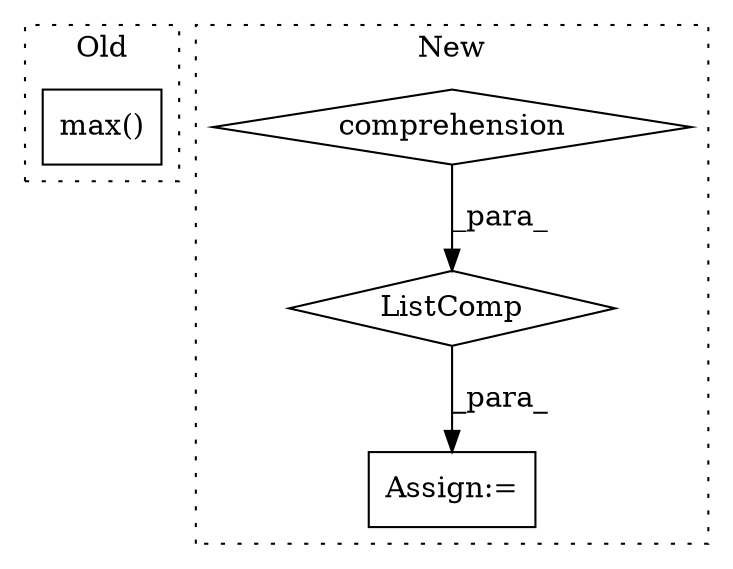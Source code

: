 digraph G {
subgraph cluster0 {
1 [label="max()" a="75" s="818" l="26" shape="box"];
label = "Old";
style="dotted";
}
subgraph cluster1 {
2 [label="ListComp" a="106" s="1025" l="299" shape="diamond"];
3 [label="comprehension" a="45" s="1269" l="3" shape="diamond"];
4 [label="Assign:=" a="68" s="1022" l="3" shape="box"];
label = "New";
style="dotted";
}
2 -> 4 [label="_para_"];
3 -> 2 [label="_para_"];
}